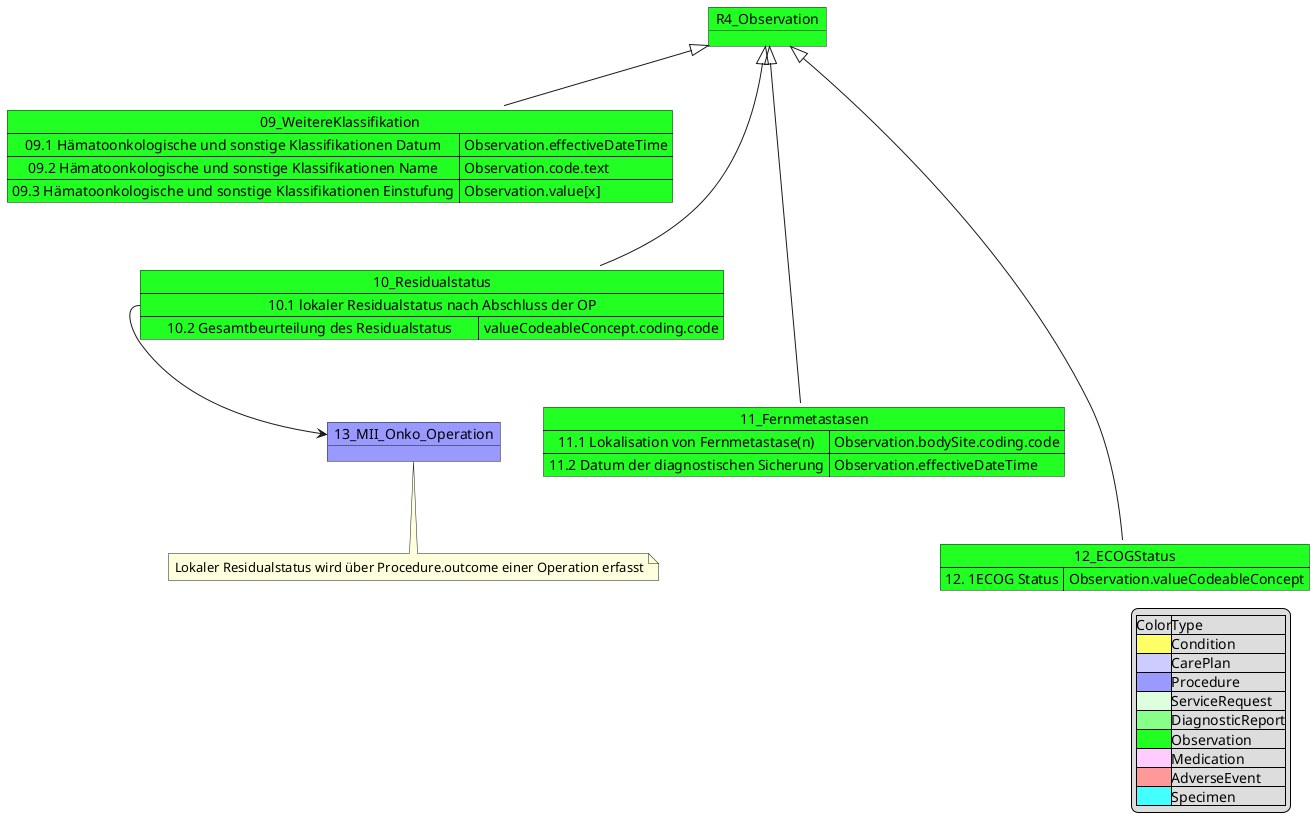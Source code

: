 @startuml MII_Onko_9-12_Observations
object R4_Observation #22FF22
Map 09_WeitereKlassifikation #22FF22 {
 09.1 Hämatoonkologische und sonstige Klassifikationen Datum => Observation.effectiveDateTime
 09.2 Hämatoonkologische und sonstige Klassifikationen Name => Observation.code.text
 09.3 Hämatoonkologische und sonstige Klassifikationen Einstufung => Observation.value[x]
} 
R4_Observation <|-down- 09_WeitereKlassifikation

object 13_MII_Onko_Operation #9999FF
note bottom 
    Lokaler Residualstatus wird über Procedure.outcome einer Operation erfasst
end note

Map 10_Residualstatus #22FF22{
    10.1 lokaler Residualstatus nach Abschluss der OP *--> 13_MII_Onko_Operation
    10.2 Gesamtbeurteilung des Residualstatus => valueCodeableConcept.coding.code  
}

R4_Observation <|-down-- 10_Residualstatus

Map 11_Fernmetastasen #22FF22{
    11.1 Lokalisation von Fernmetastase(n)  => Observation.bodySite.coding.code
    11.2 Datum der diagnostischen Sicherung => Observation.effectiveDateTime
 
}
R4_Observation <|-down--- 11_Fernmetastasen


Map 12_ECOGStatus #22FF22{
    12. 1ECOG Status => Observation.valueCodeableConcept

}
R4_Observation <|-down---- 12_ECOGStatus

legend right 
|Color|Type|
|<#FFFF66>|Condition|
|<#CCCCFF>|CarePlan|
|<#9999FF>|Procedure|
|<#DDFFDD>|ServiceRequest|
|<#88FF88>|DiagnosticReport|
|<#22FF22>|Observation|
|<#FFCCFF>|Medication|
|<#FF9999>|AdverseEvent|
|<#44FFFF>|Specimen|
endlegend


@enduml